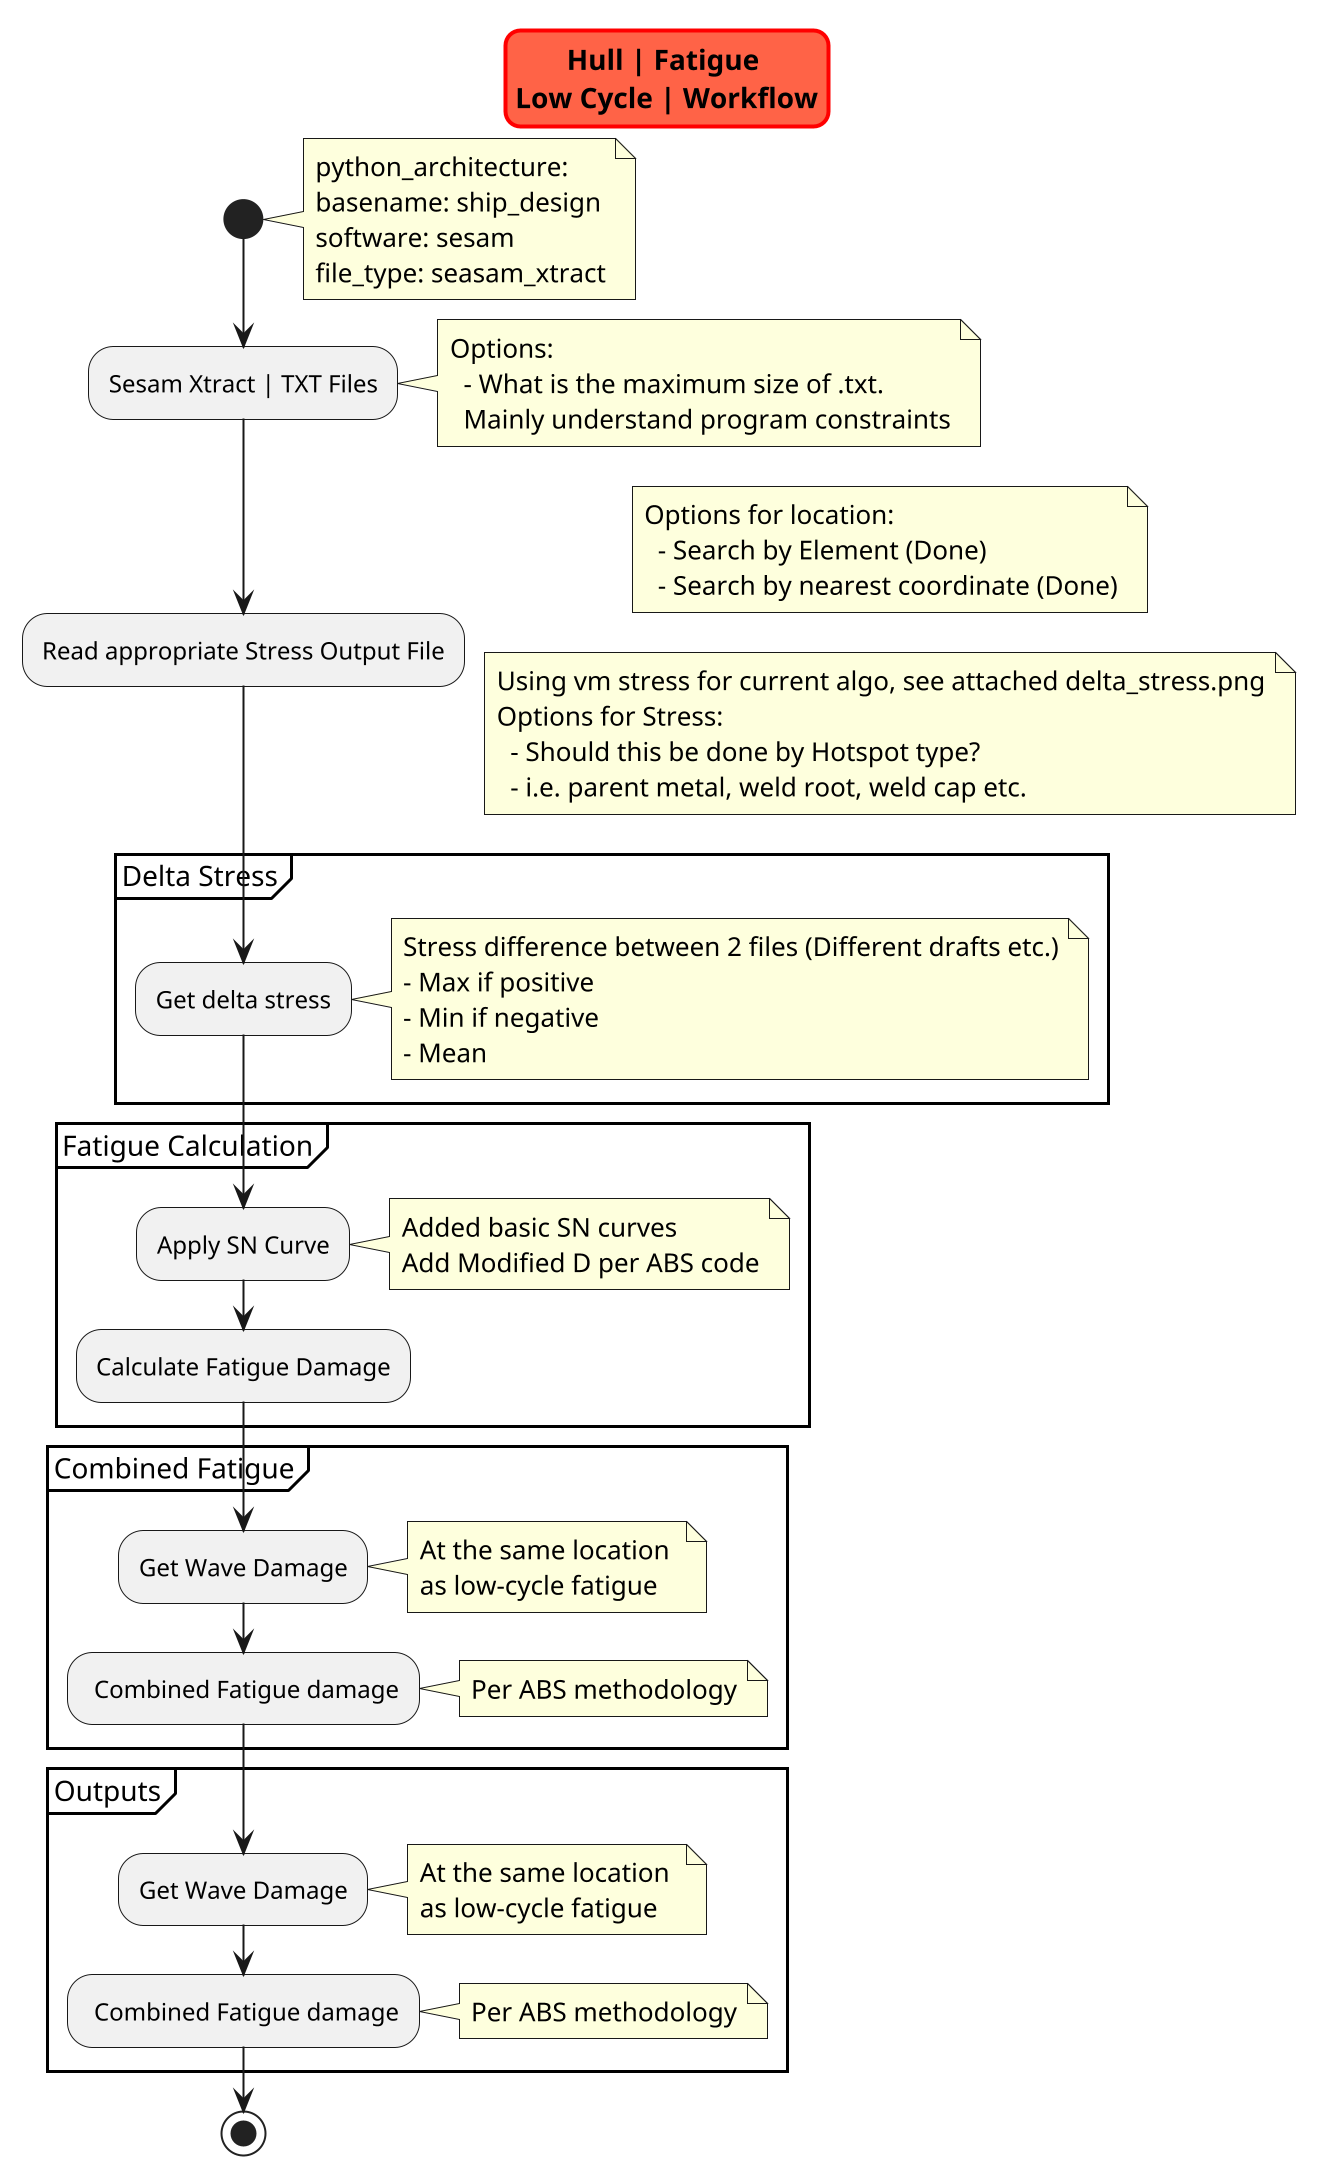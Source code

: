 @startuml  low_cycle_fatigue_workflow

scale 2
skinparam titleBorderRoundCorner 15
skinparam titleBorderThickness 2
skinparam titleBorderColor red
skinparam titleBackgroundColor Tomato

title Hull | Fatigue \nLow Cycle | Workflow

start

  note right
  python_architecture:
  basename: ship_design
  software: sesam
  file_type: seasam_xtract
  end note

:Sesam Xtract | TXT Files;
  note right
  Options:
    - What is the maximum size of .txt. 
    Mainly understand program constraints
  end note

:Read appropriate Stress Output File;
  note right
  Options for location:
    - Search by Element (Done)
    - Search by nearest coordinate (Done)
  end note

  note right
  Using vm stress for current algo, see attached delta_stress.png
  Options for Stress:
    - Should this be done by Hotspot type?
    - i.e. parent metal, weld root, weld cap etc.
  end note

partition Delta Stress {

:Get delta stress;
  note right
  Stress difference between 2 files (Different drafts etc.)
  - Max if positive
  - Min if negative
  - Mean
  end note

}

partition Fatigue Calculation {

:Apply SN Curve;
  note right
  Added basic SN curves
  Add Modified D per ABS code
  end note

:Calculate Fatigue Damage;

}


partition Combined Fatigue {

:Get Wave Damage;
  note right
  At the same location 
  as low-cycle fatigue
  end note

: Combined Fatigue damage;
  note right
  Per ABS methodology
  end note

}

partition Outputs {

:Get Wave Damage;
  note right
  At the same location 
  as low-cycle fatigue
  end note

: Combined Fatigue damage;
  note right
  Per ABS methodology
  end note

}

stop
@enduml